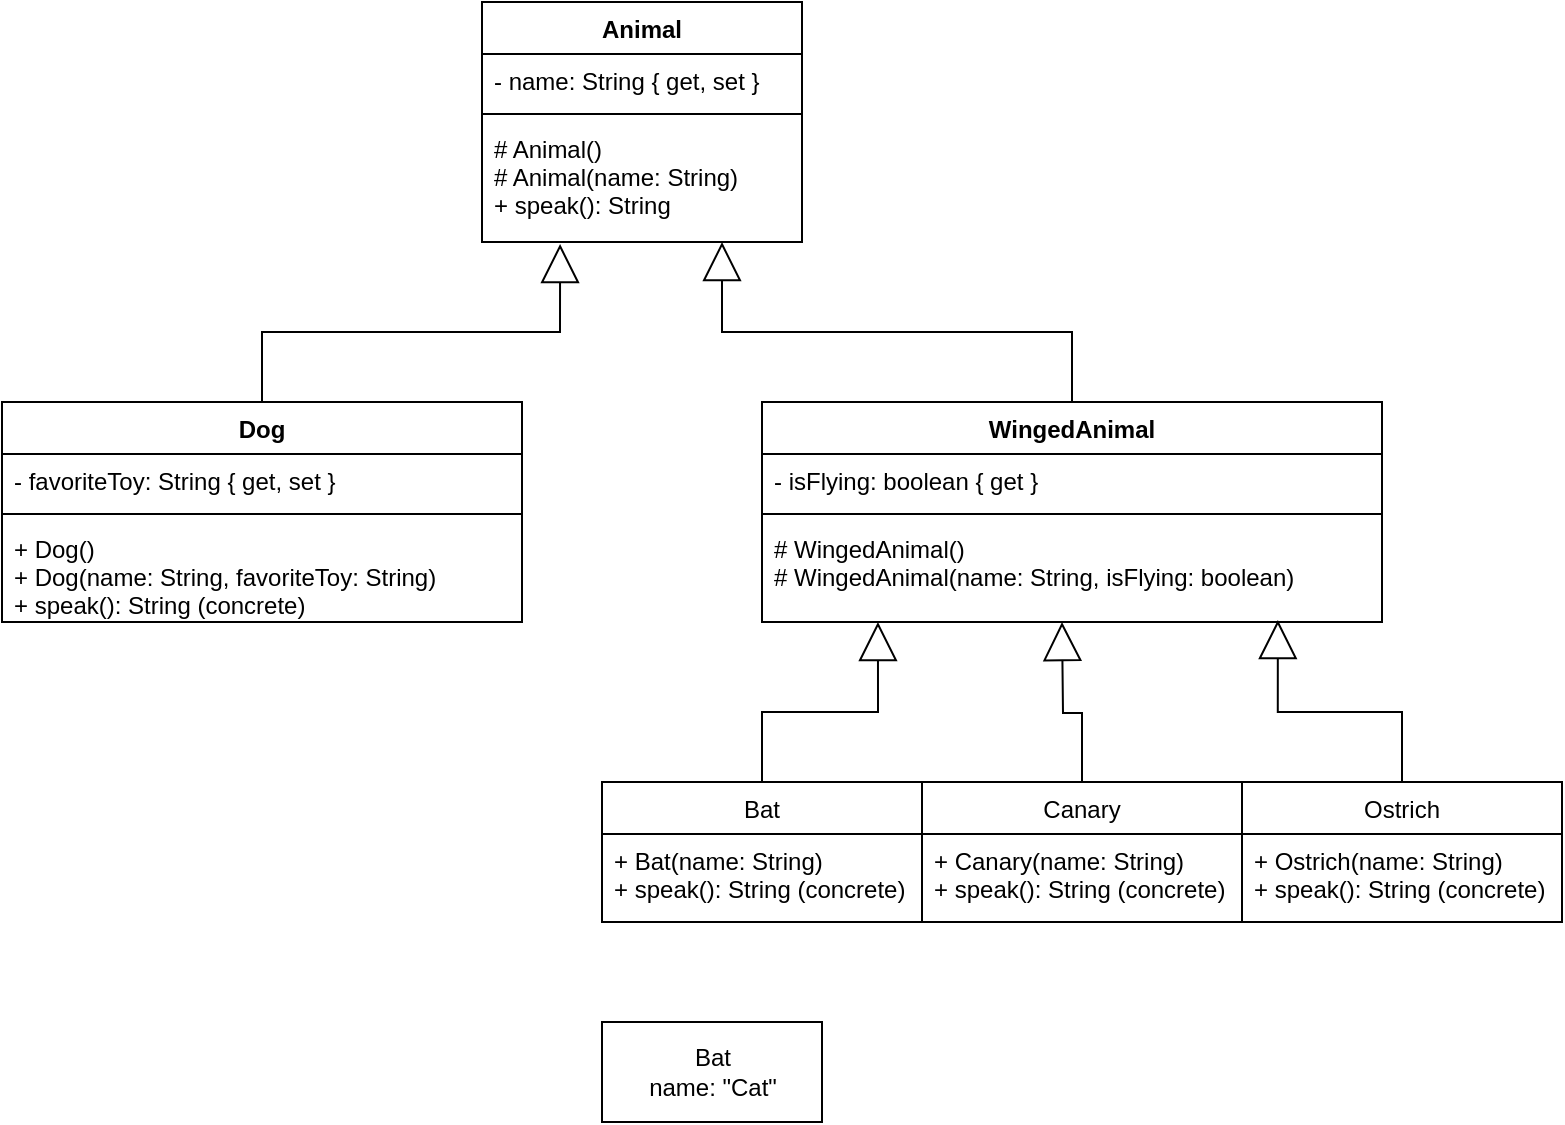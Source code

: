 <mxfile version="10.9.4" type="device"><diagram id="h37j0frzwBN66OHwVfxM" name="Page-1"><mxGraphModel dx="766" dy="515" grid="1" gridSize="10" guides="1" tooltips="1" connect="1" arrows="1" fold="1" page="1" pageScale="1" pageWidth="850" pageHeight="1100" math="0" shadow="0"><root><mxCell id="0"/><mxCell id="1" parent="0"/><mxCell id="qKpDbLxnHfLPGxtbrCR8-1" value="Animal" style="swimlane;fontStyle=1;align=center;verticalAlign=top;childLayout=stackLayout;horizontal=1;startSize=26;horizontalStack=0;resizeParent=1;resizeParentMax=0;resizeLast=0;collapsible=1;marginBottom=0;" parent="1" vertex="1"><mxGeometry x="300" y="40" width="160" height="120" as="geometry"/></mxCell><mxCell id="qKpDbLxnHfLPGxtbrCR8-2" value="- name: String { get, set }" style="text;strokeColor=none;fillColor=none;align=left;verticalAlign=top;spacingLeft=4;spacingRight=4;overflow=hidden;rotatable=0;points=[[0,0.5],[1,0.5]];portConstraint=eastwest;" parent="qKpDbLxnHfLPGxtbrCR8-1" vertex="1"><mxGeometry y="26" width="160" height="26" as="geometry"/></mxCell><mxCell id="qKpDbLxnHfLPGxtbrCR8-3" value="" style="line;strokeWidth=1;fillColor=none;align=left;verticalAlign=middle;spacingTop=-1;spacingLeft=3;spacingRight=3;rotatable=0;labelPosition=right;points=[];portConstraint=eastwest;" parent="qKpDbLxnHfLPGxtbrCR8-1" vertex="1"><mxGeometry y="52" width="160" height="8" as="geometry"/></mxCell><mxCell id="qKpDbLxnHfLPGxtbrCR8-4" value="# Animal()&#10;# Animal(name: String)&#10;+ speak(): String&#10;&#10;" style="text;strokeColor=none;fillColor=none;align=left;verticalAlign=top;spacingLeft=4;spacingRight=4;overflow=hidden;rotatable=0;points=[[0,0.5],[1,0.5]];portConstraint=eastwest;" parent="qKpDbLxnHfLPGxtbrCR8-1" vertex="1"><mxGeometry y="60" width="160" height="60" as="geometry"/></mxCell><mxCell id="qKpDbLxnHfLPGxtbrCR8-5" value="WingedAnimal" style="swimlane;fontStyle=1;align=center;verticalAlign=top;childLayout=stackLayout;horizontal=1;startSize=26;horizontalStack=0;resizeParent=1;resizeParentMax=0;resizeLast=0;collapsible=1;marginBottom=0;" parent="1" vertex="1"><mxGeometry x="440" y="240" width="310" height="110" as="geometry"/></mxCell><mxCell id="qKpDbLxnHfLPGxtbrCR8-6" value="- isFlying: boolean { get }" style="text;strokeColor=none;fillColor=none;align=left;verticalAlign=top;spacingLeft=4;spacingRight=4;overflow=hidden;rotatable=0;points=[[0,0.5],[1,0.5]];portConstraint=eastwest;" parent="qKpDbLxnHfLPGxtbrCR8-5" vertex="1"><mxGeometry y="26" width="310" height="26" as="geometry"/></mxCell><mxCell id="qKpDbLxnHfLPGxtbrCR8-7" value="" style="line;strokeWidth=1;fillColor=none;align=left;verticalAlign=middle;spacingTop=-1;spacingLeft=3;spacingRight=3;rotatable=0;labelPosition=right;points=[];portConstraint=eastwest;" parent="qKpDbLxnHfLPGxtbrCR8-5" vertex="1"><mxGeometry y="52" width="310" height="8" as="geometry"/></mxCell><mxCell id="qKpDbLxnHfLPGxtbrCR8-8" value="# WingedAnimal()&#10;# WingedAnimal(name: String, isFlying: boolean)&#10;&#10;" style="text;strokeColor=none;fillColor=none;align=left;verticalAlign=top;spacingLeft=4;spacingRight=4;overflow=hidden;rotatable=0;points=[[0,0.5],[1,0.5]];portConstraint=eastwest;" parent="qKpDbLxnHfLPGxtbrCR8-5" vertex="1"><mxGeometry y="60" width="310" height="50" as="geometry"/></mxCell><mxCell id="qKpDbLxnHfLPGxtbrCR8-9" value="Bat" style="swimlane;fontStyle=0;childLayout=stackLayout;horizontal=1;startSize=26;fillColor=none;horizontalStack=0;resizeParent=1;resizeParentMax=0;resizeLast=0;collapsible=1;marginBottom=0;" parent="1" vertex="1"><mxGeometry x="360" y="430" width="160" height="70" as="geometry"/></mxCell><mxCell id="qKpDbLxnHfLPGxtbrCR8-10" value="+ Bat(name: String)&#10;+ speak(): String (concrete)" style="text;strokeColor=none;fillColor=none;align=left;verticalAlign=top;spacingLeft=4;spacingRight=4;overflow=hidden;rotatable=0;points=[[0,0.5],[1,0.5]];portConstraint=eastwest;" parent="qKpDbLxnHfLPGxtbrCR8-9" vertex="1"><mxGeometry y="26" width="160" height="44" as="geometry"/></mxCell><mxCell id="qKpDbLxnHfLPGxtbrCR8-13" value="Canary" style="swimlane;fontStyle=0;childLayout=stackLayout;horizontal=1;startSize=26;fillColor=none;horizontalStack=0;resizeParent=1;resizeParentMax=0;resizeLast=0;collapsible=1;marginBottom=0;" parent="1" vertex="1"><mxGeometry x="520" y="430" width="160" height="70" as="geometry"/></mxCell><mxCell id="qKpDbLxnHfLPGxtbrCR8-14" value="+ Canary(name: String)&#10;+ speak(): String (concrete)" style="text;strokeColor=none;fillColor=none;align=left;verticalAlign=top;spacingLeft=4;spacingRight=4;overflow=hidden;rotatable=0;points=[[0,0.5],[1,0.5]];portConstraint=eastwest;" parent="qKpDbLxnHfLPGxtbrCR8-13" vertex="1"><mxGeometry y="26" width="160" height="44" as="geometry"/></mxCell><mxCell id="qKpDbLxnHfLPGxtbrCR8-15" value="Ostrich" style="swimlane;fontStyle=0;childLayout=stackLayout;horizontal=1;startSize=26;fillColor=none;horizontalStack=0;resizeParent=1;resizeParentMax=0;resizeLast=0;collapsible=1;marginBottom=0;" parent="1" vertex="1"><mxGeometry x="680" y="430" width="160" height="70" as="geometry"/></mxCell><mxCell id="qKpDbLxnHfLPGxtbrCR8-16" value="+ Ostrich(name: String)&#10;+ speak(): String (concrete)" style="text;strokeColor=none;fillColor=none;align=left;verticalAlign=top;spacingLeft=4;spacingRight=4;overflow=hidden;rotatable=0;points=[[0,0.5],[1,0.5]];portConstraint=eastwest;" parent="qKpDbLxnHfLPGxtbrCR8-15" vertex="1"><mxGeometry y="26" width="160" height="44" as="geometry"/></mxCell><mxCell id="qKpDbLxnHfLPGxtbrCR8-23" style="edgeStyle=orthogonalEdgeStyle;rounded=0;orthogonalLoop=1;jettySize=auto;html=1;exitX=0.5;exitY=0;exitDx=0;exitDy=0;entryX=0.244;entryY=1.017;entryDx=0;entryDy=0;entryPerimeter=0;endArrow=block;endFill=0;endSize=17;" parent="1" source="qKpDbLxnHfLPGxtbrCR8-19" target="qKpDbLxnHfLPGxtbrCR8-4" edge="1"><mxGeometry relative="1" as="geometry"/></mxCell><mxCell id="qKpDbLxnHfLPGxtbrCR8-19" value="Dog" style="swimlane;fontStyle=1;align=center;verticalAlign=top;childLayout=stackLayout;horizontal=1;startSize=26;horizontalStack=0;resizeParent=1;resizeParentMax=0;resizeLast=0;collapsible=1;marginBottom=0;" parent="1" vertex="1"><mxGeometry x="60" y="240" width="260" height="110" as="geometry"/></mxCell><mxCell id="qKpDbLxnHfLPGxtbrCR8-20" value="- favoriteToy: String { get, set }" style="text;strokeColor=none;fillColor=none;align=left;verticalAlign=top;spacingLeft=4;spacingRight=4;overflow=hidden;rotatable=0;points=[[0,0.5],[1,0.5]];portConstraint=eastwest;" parent="qKpDbLxnHfLPGxtbrCR8-19" vertex="1"><mxGeometry y="26" width="260" height="26" as="geometry"/></mxCell><mxCell id="qKpDbLxnHfLPGxtbrCR8-21" value="" style="line;strokeWidth=1;fillColor=none;align=left;verticalAlign=middle;spacingTop=-1;spacingLeft=3;spacingRight=3;rotatable=0;labelPosition=right;points=[];portConstraint=eastwest;" parent="qKpDbLxnHfLPGxtbrCR8-19" vertex="1"><mxGeometry y="52" width="260" height="8" as="geometry"/></mxCell><mxCell id="qKpDbLxnHfLPGxtbrCR8-22" value="+ Dog()&#10;+ Dog(name: String, favoriteToy: String)&#10;+ speak(): String (concrete)" style="text;strokeColor=none;fillColor=none;align=left;verticalAlign=top;spacingLeft=4;spacingRight=4;overflow=hidden;rotatable=0;points=[[0,0.5],[1,0.5]];portConstraint=eastwest;" parent="qKpDbLxnHfLPGxtbrCR8-19" vertex="1"><mxGeometry y="60" width="260" height="50" as="geometry"/></mxCell><mxCell id="qKpDbLxnHfLPGxtbrCR8-24" style="edgeStyle=orthogonalEdgeStyle;rounded=0;orthogonalLoop=1;jettySize=auto;html=1;exitX=0.5;exitY=0;exitDx=0;exitDy=0;entryX=0.75;entryY=1;entryDx=0;entryDy=0;entryPerimeter=0;endArrow=block;endFill=0;endSize=17;" parent="1" source="qKpDbLxnHfLPGxtbrCR8-5" target="qKpDbLxnHfLPGxtbrCR8-4" edge="1"><mxGeometry relative="1" as="geometry"><mxPoint x="200" y="250" as="sourcePoint"/><mxPoint x="349" y="171" as="targetPoint"/></mxGeometry></mxCell><mxCell id="qKpDbLxnHfLPGxtbrCR8-25" style="edgeStyle=orthogonalEdgeStyle;rounded=0;orthogonalLoop=1;jettySize=auto;html=1;exitX=0.5;exitY=0;exitDx=0;exitDy=0;endArrow=block;endFill=0;endSize=17;entryX=0.187;entryY=1;entryDx=0;entryDy=0;entryPerimeter=0;" parent="1" source="qKpDbLxnHfLPGxtbrCR8-9" target="qKpDbLxnHfLPGxtbrCR8-8" edge="1"><mxGeometry relative="1" as="geometry"><mxPoint x="355.5" y="409" as="sourcePoint"/><mxPoint x="540" y="370" as="targetPoint"/></mxGeometry></mxCell><mxCell id="qKpDbLxnHfLPGxtbrCR8-26" style="edgeStyle=orthogonalEdgeStyle;rounded=0;orthogonalLoop=1;jettySize=auto;html=1;exitX=0.5;exitY=0;exitDx=0;exitDy=0;entryX=0.832;entryY=0.98;entryDx=0;entryDy=0;entryPerimeter=0;endArrow=block;endFill=0;endSize=17;" parent="1" source="qKpDbLxnHfLPGxtbrCR8-15" target="qKpDbLxnHfLPGxtbrCR8-8" edge="1"><mxGeometry relative="1" as="geometry"><mxPoint x="220" y="270" as="sourcePoint"/><mxPoint x="369" y="191" as="targetPoint"/></mxGeometry></mxCell><mxCell id="qKpDbLxnHfLPGxtbrCR8-27" style="edgeStyle=orthogonalEdgeStyle;rounded=0;orthogonalLoop=1;jettySize=auto;html=1;exitX=0.5;exitY=0;exitDx=0;exitDy=0;endArrow=block;endFill=0;endSize=17;" parent="1" source="qKpDbLxnHfLPGxtbrCR8-13" edge="1"><mxGeometry relative="1" as="geometry"><mxPoint x="230" y="280" as="sourcePoint"/><mxPoint x="590" y="350" as="targetPoint"/></mxGeometry></mxCell><mxCell id="6EYFWb-JtLddbkiSvmM1-1" value="Bat&lt;br&gt;name: &quot;Cat&quot;" style="html=1;" vertex="1" parent="1"><mxGeometry x="360" y="550" width="110" height="50" as="geometry"/></mxCell></root></mxGraphModel></diagram></mxfile>